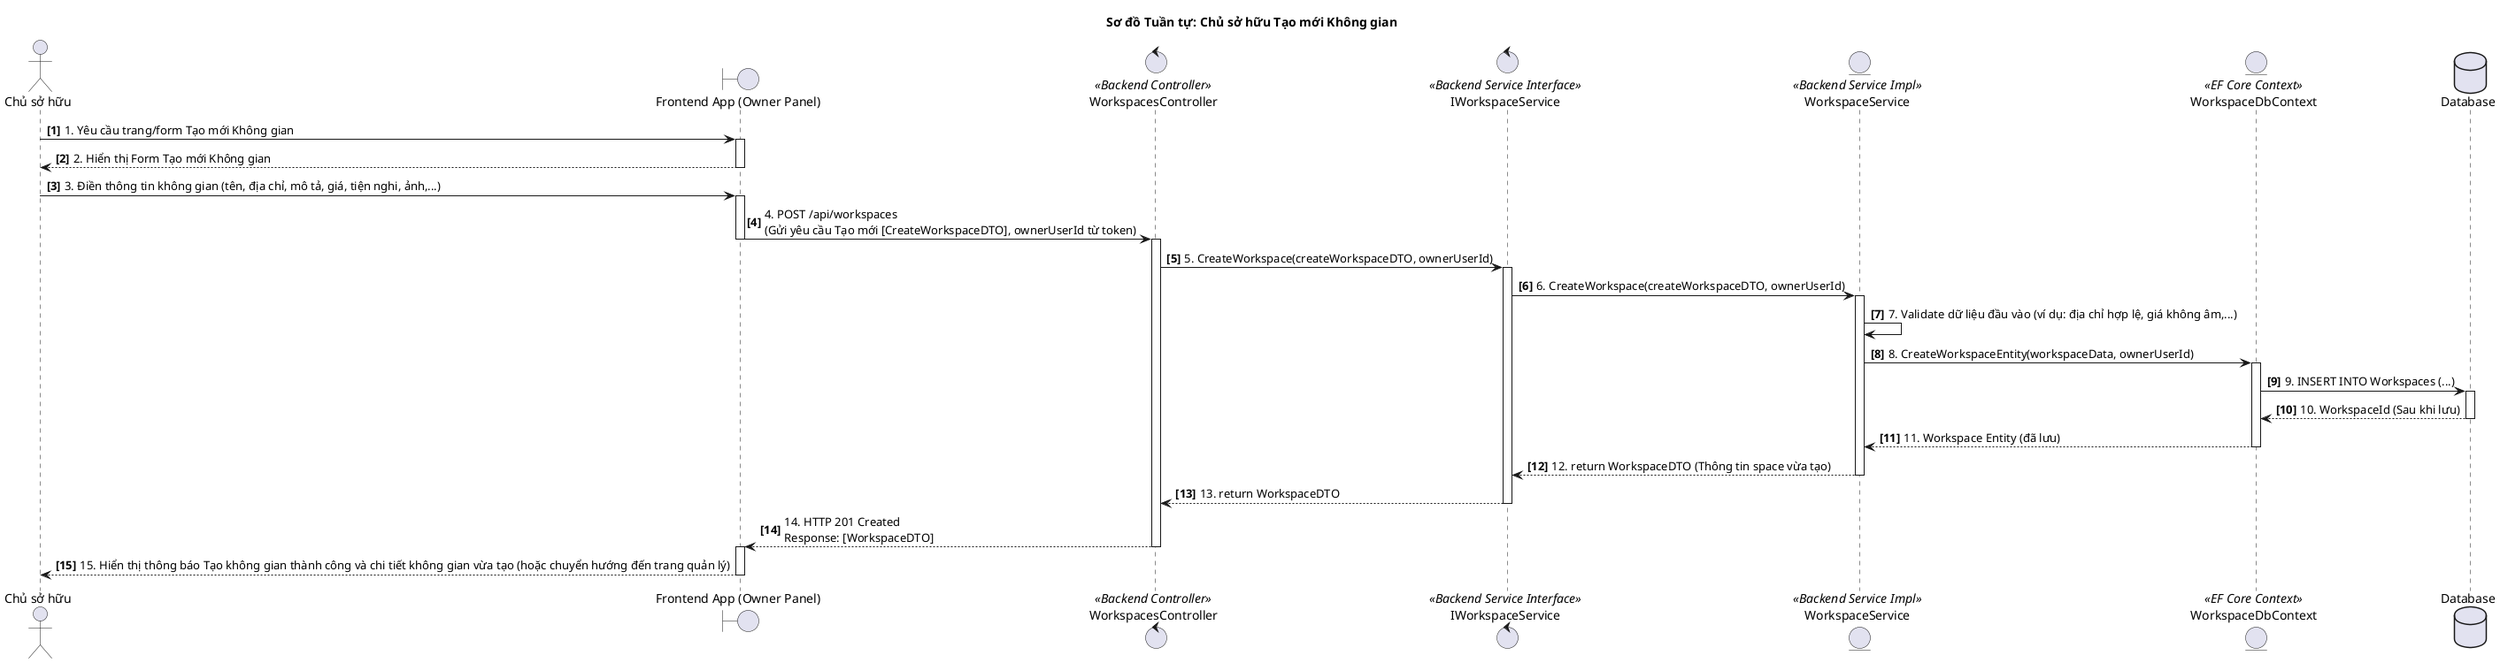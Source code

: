 @startuml
title Sơ đồ Tuần tự: Chủ sở hữu Tạo mới Không gian

actor "Chủ sở hữu" as Owner
boundary "Frontend App (Owner Panel)" as FE
control "WorkspacesController" as WSCtrl <<Backend Controller>>
control "IWorkspaceService" as WSSvcItf <<Backend Service Interface>>
entity "WorkspaceService" as WSSvcImpl <<Backend Service Impl>>
entity "WorkspaceDbContext" as WSDbCtx <<EF Core Context>>
database "Database" as DB
' Giả sử có dịch vụ upload ảnh nếu việc tạo space kèm upload ảnh ngay
' control "IFileStorageService" as FileSvcItf
' entity "FileStorageService" as FileSvcImpl

autonumber "<b>[0]"

Owner -> FE : 1. Yêu cầu trang/form Tạo mới Không gian
activate FE
FE --> Owner : 2. Hiển thị Form Tạo mới Không gian
deactivate FE

Owner -> FE : 3. Điền thông tin không gian (tên, địa chỉ, mô tả, giá, tiện nghi, ảnh,...)
activate FE
FE -> WSCtrl : 4. POST /api/workspaces\n(Gửi yêu cầu Tạo mới [CreateWorkspaceDTO], ownerUserId từ token)
deactivate FE
activate WSCtrl

WSCtrl -> WSSvcItf : 5. CreateWorkspace(createWorkspaceDTO, ownerUserId)
activate WSSvcItf
WSSvcItf -> WSSvcImpl : 6. CreateWorkspace(createWorkspaceDTO, ownerUserId)
activate WSSvcImpl

WSSvcImpl -> WSSvcImpl : 7. Validate dữ liệu đầu vào (ví dụ: địa chỉ hợp lệ, giá không âm,...)
' Giả sử validation thành công

' Nếu có upload ảnh kèm theo
' loop cho mỗi file ảnh được upload
'   WSSvcImpl -> FileSvcItf : 8a. UploadImage(imageFile)
'   activate FileSvcItf
'   FileSvcItf -> FileSvcImpl : 9a. StoreImage(imageFile)
'   ... (lưu vào cloud storage hoặc local) ...
'   FileSvcImpl --> FileSvcItf : 10a. imageUrl
'   deactivate FileSvcItf
'   WSSvcImpl -> WSSvcImpl : 11a. Lưu trữ imageUrl
' end

WSSvcImpl -> WSDbCtx : 8. CreateWorkspaceEntity(workspaceData, ownerUserId)
activate WSDbCtx
WSDbCtx -> DB : 9. INSERT INTO Workspaces (...)
activate DB
DB --> WSDbCtx : 10. WorkspaceId (Sau khi lưu)
deactivate DB
WSDbCtx --> WSSvcImpl : 11. Workspace Entity (đã lưu)
deactivate WSDbCtx

' Nếu có lưu thông tin tiện nghi (Amenities) hoặc SpaceServices liên quan ngay lúc tạo
' WSSvcImpl -> WSDbCtx : 12. SaveRelatedEntities(workspaceId, amenitiesData, servicesData)
' ...

WSSvcImpl --> WSSvcItf : 12. return WorkspaceDTO (Thông tin space vừa tạo)
deactivate WSSvcImpl
WSSvcItf --> WSCtrl : 13. return WorkspaceDTO
deactivate WSSvcItf
WSCtrl --> FE : 14. HTTP 201 Created\nResponse: [WorkspaceDTO]
deactivate WSCtrl
activate FE

FE --> Owner : 15. Hiển thị thông báo Tạo không gian thành công và chi tiết không gian vừa tạo (hoặc chuyển hướng đến trang quản lý)
deactivate FE

@enduml